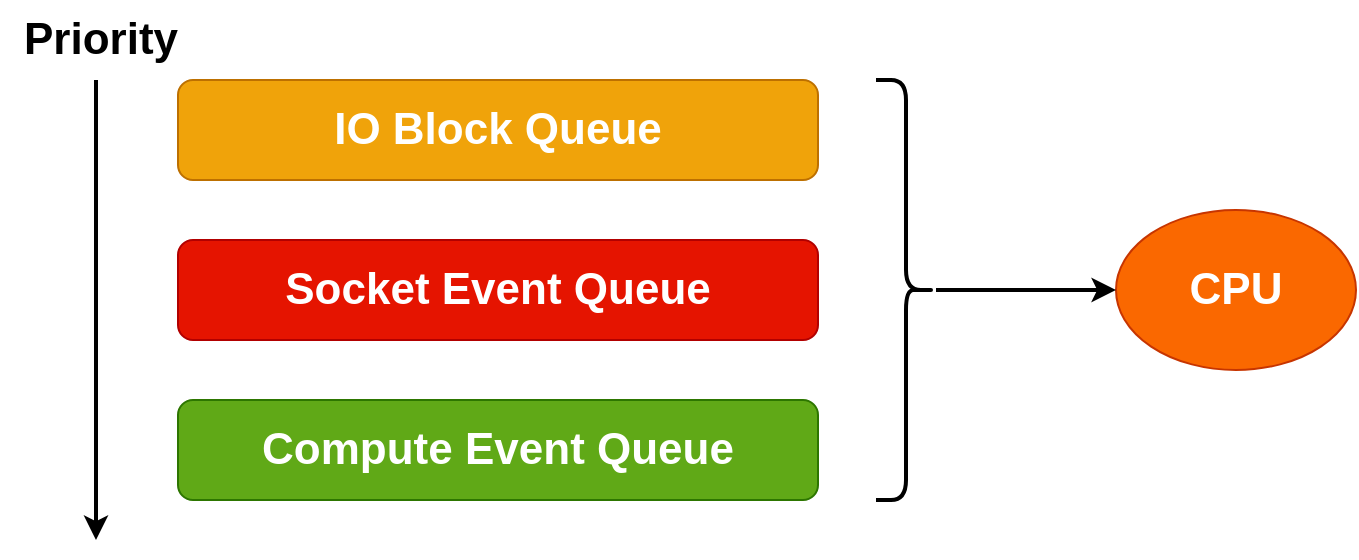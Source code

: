 <mxfile version="20.1.1" type="github">
  <diagram id="alBepF8bE0kz8763ZMIX" name="第 1 页">
    <mxGraphModel dx="985" dy="643" grid="1" gridSize="10" guides="1" tooltips="1" connect="1" arrows="1" fold="1" page="1" pageScale="1" pageWidth="827" pageHeight="1169" math="0" shadow="0">
      <root>
        <mxCell id="0" />
        <mxCell id="1" parent="0" />
        <mxCell id="C9AjVrbQCFEFnU5QEDbD-1" value="&lt;b&gt;&lt;font style=&quot;font-size: 22px;&quot; color=&quot;#ffffff&quot;&gt;Socket Event Queue&lt;/font&gt;&lt;/b&gt;" style="rounded=1;whiteSpace=wrap;html=1;fillColor=#e51400;fontColor=#ffffff;strokeColor=#B20000;" vertex="1" parent="1">
          <mxGeometry x="161" y="270" width="320" height="50" as="geometry" />
        </mxCell>
        <mxCell id="C9AjVrbQCFEFnU5QEDbD-2" value="&lt;b&gt;&lt;font style=&quot;font-size: 22px;&quot; color=&quot;#ffffff&quot;&gt;IO Block Queue&lt;/font&gt;&lt;/b&gt;" style="rounded=1;whiteSpace=wrap;html=1;fillColor=#f0a30a;fontColor=#000000;strokeColor=#BD7000;" vertex="1" parent="1">
          <mxGeometry x="161" y="190" width="320" height="50" as="geometry" />
        </mxCell>
        <mxCell id="C9AjVrbQCFEFnU5QEDbD-3" value="&lt;font style=&quot;font-size: 22px;&quot; color=&quot;#ffffff&quot;&gt;&lt;b&gt;Compute&lt;/b&gt;&amp;nbsp;&lt;b&gt;Event Queue&lt;/b&gt;&lt;/font&gt;" style="rounded=1;whiteSpace=wrap;html=1;fillColor=#60a917;fontColor=#ffffff;strokeColor=#2D7600;" vertex="1" parent="1">
          <mxGeometry x="161" y="350" width="320" height="50" as="geometry" />
        </mxCell>
        <mxCell id="C9AjVrbQCFEFnU5QEDbD-4" value="&lt;b&gt;&lt;font color=&quot;#ffffff&quot;&gt;CPU&lt;/font&gt;&lt;/b&gt;" style="ellipse;whiteSpace=wrap;html=1;fontSize=22;fontColor=#000000;fillColor=#fa6800;strokeColor=#C73500;" vertex="1" parent="1">
          <mxGeometry x="630" y="255" width="120" height="80" as="geometry" />
        </mxCell>
        <mxCell id="C9AjVrbQCFEFnU5QEDbD-15" style="edgeStyle=orthogonalEdgeStyle;rounded=0;orthogonalLoop=1;jettySize=auto;html=1;entryX=0;entryY=0.5;entryDx=0;entryDy=0;fontSize=22;fontColor=#FFFFFF;strokeWidth=2;" edge="1" parent="1" source="C9AjVrbQCFEFnU5QEDbD-13" target="C9AjVrbQCFEFnU5QEDbD-4">
          <mxGeometry relative="1" as="geometry" />
        </mxCell>
        <mxCell id="C9AjVrbQCFEFnU5QEDbD-13" value="" style="shape=curlyBracket;whiteSpace=wrap;html=1;rounded=1;flipH=1;labelBackgroundColor=#ffffff;fontSize=22;fontColor=#FFFFFF;strokeWidth=2;" vertex="1" parent="1">
          <mxGeometry x="510" y="190" width="30" height="210" as="geometry" />
        </mxCell>
        <mxCell id="C9AjVrbQCFEFnU5QEDbD-17" value="" style="endArrow=classic;html=1;rounded=0;fontSize=22;fontColor=#FFFFFF;strokeWidth=2;" edge="1" parent="1">
          <mxGeometry width="50" height="50" relative="1" as="geometry">
            <mxPoint x="120" y="190" as="sourcePoint" />
            <mxPoint x="120" y="420" as="targetPoint" />
            <Array as="points">
              <mxPoint x="120" y="270" />
            </Array>
          </mxGeometry>
        </mxCell>
        <mxCell id="C9AjVrbQCFEFnU5QEDbD-18" value="&lt;font color=&quot;#000000&quot;&gt;&lt;b&gt;Priority&lt;/b&gt;&lt;/font&gt;" style="text;html=1;align=center;verticalAlign=middle;resizable=0;points=[];autosize=1;strokeColor=none;fillColor=none;fontSize=22;fontColor=#FFFFFF;" vertex="1" parent="1">
          <mxGeometry x="72" y="150" width="100" height="40" as="geometry" />
        </mxCell>
      </root>
    </mxGraphModel>
  </diagram>
</mxfile>
